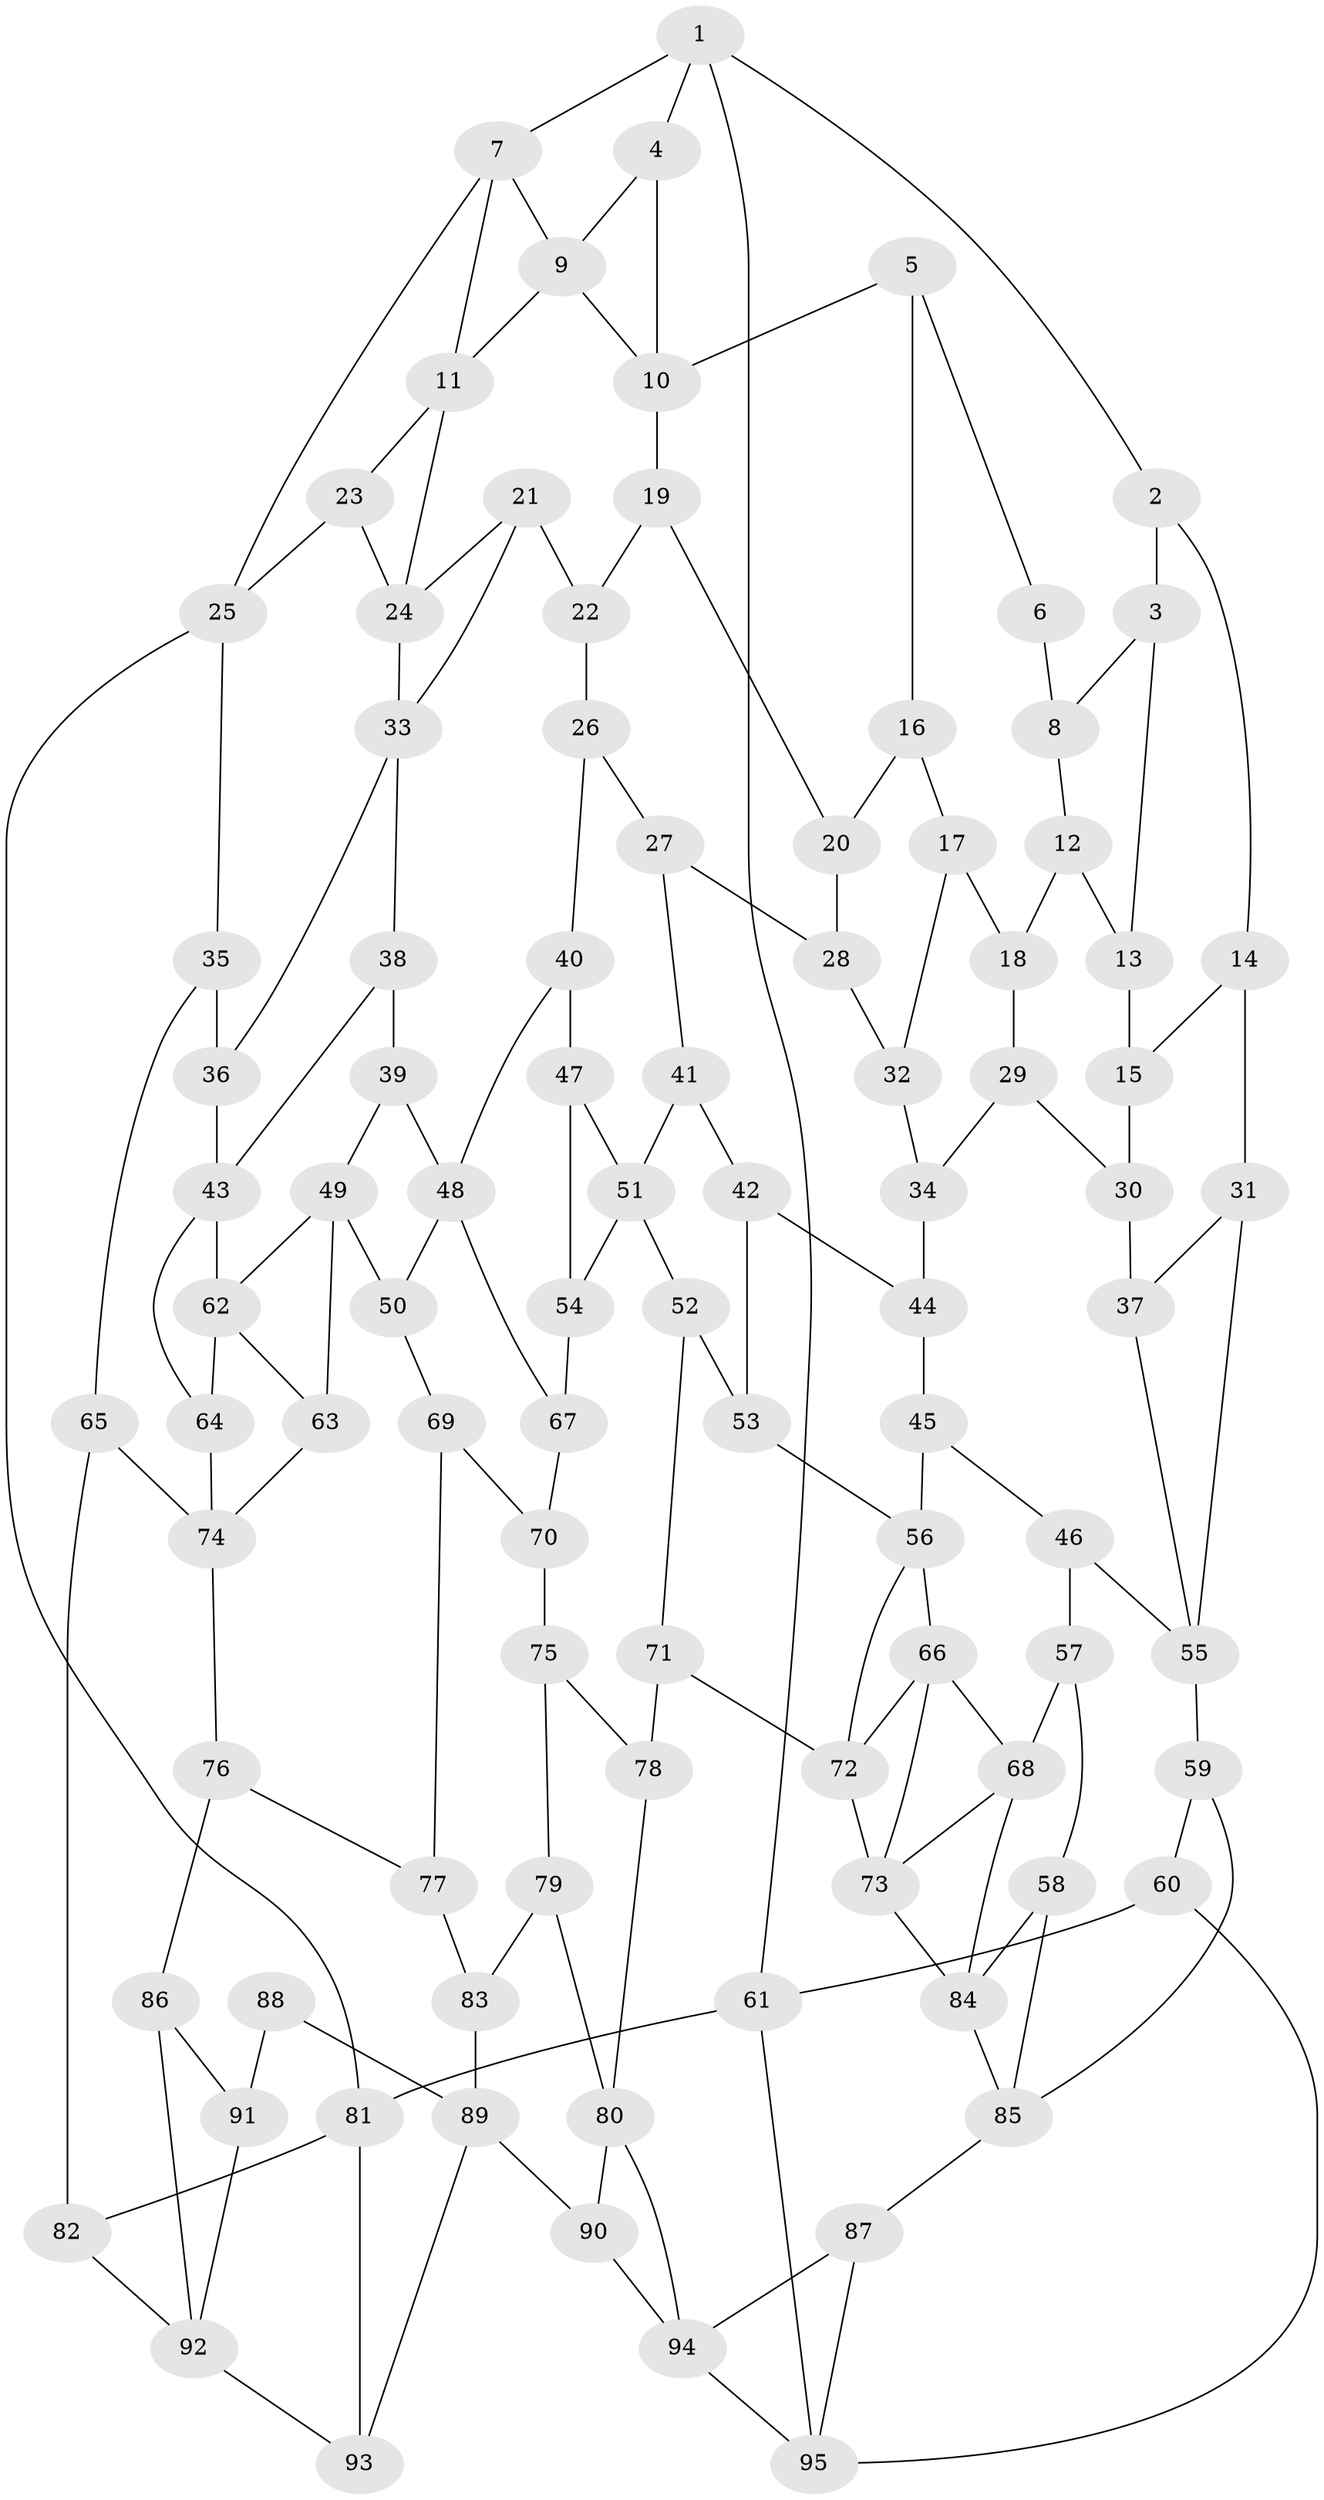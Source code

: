 // original degree distribution, {3: 0.014814814814814815, 6: 0.17777777777777778, 5: 0.6074074074074074, 4: 0.2}
// Generated by graph-tools (version 1.1) at 2025/38/03/04/25 23:38:31]
// undirected, 95 vertices, 156 edges
graph export_dot {
  node [color=gray90,style=filled];
  1;
  2;
  3;
  4;
  5;
  6;
  7;
  8;
  9;
  10;
  11;
  12;
  13;
  14;
  15;
  16;
  17;
  18;
  19;
  20;
  21;
  22;
  23;
  24;
  25;
  26;
  27;
  28;
  29;
  30;
  31;
  32;
  33;
  34;
  35;
  36;
  37;
  38;
  39;
  40;
  41;
  42;
  43;
  44;
  45;
  46;
  47;
  48;
  49;
  50;
  51;
  52;
  53;
  54;
  55;
  56;
  57;
  58;
  59;
  60;
  61;
  62;
  63;
  64;
  65;
  66;
  67;
  68;
  69;
  70;
  71;
  72;
  73;
  74;
  75;
  76;
  77;
  78;
  79;
  80;
  81;
  82;
  83;
  84;
  85;
  86;
  87;
  88;
  89;
  90;
  91;
  92;
  93;
  94;
  95;
  1 -- 2 [weight=1.0];
  1 -- 4 [weight=1.0];
  1 -- 7 [weight=1.0];
  1 -- 61 [weight=1.0];
  2 -- 3 [weight=1.0];
  2 -- 14 [weight=1.0];
  3 -- 8 [weight=1.0];
  3 -- 13 [weight=1.0];
  4 -- 9 [weight=1.0];
  4 -- 10 [weight=1.0];
  5 -- 6 [weight=1.0];
  5 -- 10 [weight=1.0];
  5 -- 16 [weight=1.0];
  6 -- 8 [weight=2.0];
  7 -- 9 [weight=1.0];
  7 -- 11 [weight=1.0];
  7 -- 25 [weight=1.0];
  8 -- 12 [weight=1.0];
  9 -- 10 [weight=1.0];
  9 -- 11 [weight=1.0];
  10 -- 19 [weight=1.0];
  11 -- 23 [weight=1.0];
  11 -- 24 [weight=1.0];
  12 -- 13 [weight=1.0];
  12 -- 18 [weight=1.0];
  13 -- 15 [weight=2.0];
  14 -- 15 [weight=1.0];
  14 -- 31 [weight=1.0];
  15 -- 30 [weight=1.0];
  16 -- 17 [weight=1.0];
  16 -- 20 [weight=1.0];
  17 -- 18 [weight=1.0];
  17 -- 32 [weight=1.0];
  18 -- 29 [weight=1.0];
  19 -- 20 [weight=1.0];
  19 -- 22 [weight=1.0];
  20 -- 28 [weight=1.0];
  21 -- 22 [weight=1.0];
  21 -- 24 [weight=1.0];
  21 -- 33 [weight=1.0];
  22 -- 26 [weight=1.0];
  23 -- 24 [weight=1.0];
  23 -- 25 [weight=1.0];
  24 -- 33 [weight=1.0];
  25 -- 35 [weight=1.0];
  25 -- 81 [weight=1.0];
  26 -- 27 [weight=1.0];
  26 -- 40 [weight=1.0];
  27 -- 28 [weight=1.0];
  27 -- 41 [weight=1.0];
  28 -- 32 [weight=1.0];
  29 -- 30 [weight=1.0];
  29 -- 34 [weight=1.0];
  30 -- 37 [weight=2.0];
  31 -- 37 [weight=1.0];
  31 -- 55 [weight=1.0];
  32 -- 34 [weight=1.0];
  33 -- 36 [weight=1.0];
  33 -- 38 [weight=1.0];
  34 -- 44 [weight=2.0];
  35 -- 36 [weight=1.0];
  35 -- 65 [weight=1.0];
  36 -- 43 [weight=1.0];
  37 -- 55 [weight=1.0];
  38 -- 39 [weight=1.0];
  38 -- 43 [weight=1.0];
  39 -- 48 [weight=1.0];
  39 -- 49 [weight=1.0];
  40 -- 47 [weight=1.0];
  40 -- 48 [weight=1.0];
  41 -- 42 [weight=1.0];
  41 -- 51 [weight=1.0];
  42 -- 44 [weight=1.0];
  42 -- 53 [weight=1.0];
  43 -- 62 [weight=1.0];
  43 -- 64 [weight=1.0];
  44 -- 45 [weight=1.0];
  45 -- 46 [weight=1.0];
  45 -- 56 [weight=1.0];
  46 -- 55 [weight=1.0];
  46 -- 57 [weight=1.0];
  47 -- 51 [weight=1.0];
  47 -- 54 [weight=1.0];
  48 -- 50 [weight=1.0];
  48 -- 67 [weight=1.0];
  49 -- 50 [weight=1.0];
  49 -- 62 [weight=1.0];
  49 -- 63 [weight=1.0];
  50 -- 69 [weight=1.0];
  51 -- 52 [weight=1.0];
  51 -- 54 [weight=1.0];
  52 -- 53 [weight=1.0];
  52 -- 71 [weight=1.0];
  53 -- 56 [weight=1.0];
  54 -- 67 [weight=2.0];
  55 -- 59 [weight=1.0];
  56 -- 66 [weight=1.0];
  56 -- 72 [weight=1.0];
  57 -- 58 [weight=1.0];
  57 -- 68 [weight=1.0];
  58 -- 84 [weight=1.0];
  58 -- 85 [weight=1.0];
  59 -- 60 [weight=1.0];
  59 -- 85 [weight=1.0];
  60 -- 61 [weight=1.0];
  60 -- 95 [weight=1.0];
  61 -- 81 [weight=1.0];
  61 -- 95 [weight=1.0];
  62 -- 63 [weight=1.0];
  62 -- 64 [weight=1.0];
  63 -- 74 [weight=1.0];
  64 -- 74 [weight=1.0];
  65 -- 74 [weight=1.0];
  65 -- 82 [weight=1.0];
  66 -- 68 [weight=1.0];
  66 -- 72 [weight=1.0];
  66 -- 73 [weight=1.0];
  67 -- 70 [weight=1.0];
  68 -- 73 [weight=1.0];
  68 -- 84 [weight=1.0];
  69 -- 70 [weight=1.0];
  69 -- 77 [weight=1.0];
  70 -- 75 [weight=2.0];
  71 -- 72 [weight=1.0];
  71 -- 78 [weight=2.0];
  72 -- 73 [weight=1.0];
  73 -- 84 [weight=1.0];
  74 -- 76 [weight=1.0];
  75 -- 78 [weight=1.0];
  75 -- 79 [weight=1.0];
  76 -- 77 [weight=1.0];
  76 -- 86 [weight=1.0];
  77 -- 83 [weight=1.0];
  78 -- 80 [weight=1.0];
  79 -- 80 [weight=1.0];
  79 -- 83 [weight=1.0];
  80 -- 90 [weight=1.0];
  80 -- 94 [weight=1.0];
  81 -- 82 [weight=1.0];
  81 -- 93 [weight=1.0];
  82 -- 92 [weight=1.0];
  83 -- 89 [weight=1.0];
  84 -- 85 [weight=1.0];
  85 -- 87 [weight=1.0];
  86 -- 91 [weight=1.0];
  86 -- 92 [weight=1.0];
  87 -- 94 [weight=1.0];
  87 -- 95 [weight=1.0];
  88 -- 89 [weight=1.0];
  88 -- 91 [weight=2.0];
  89 -- 90 [weight=1.0];
  89 -- 93 [weight=1.0];
  90 -- 94 [weight=1.0];
  91 -- 92 [weight=1.0];
  92 -- 93 [weight=1.0];
  94 -- 95 [weight=1.0];
}
